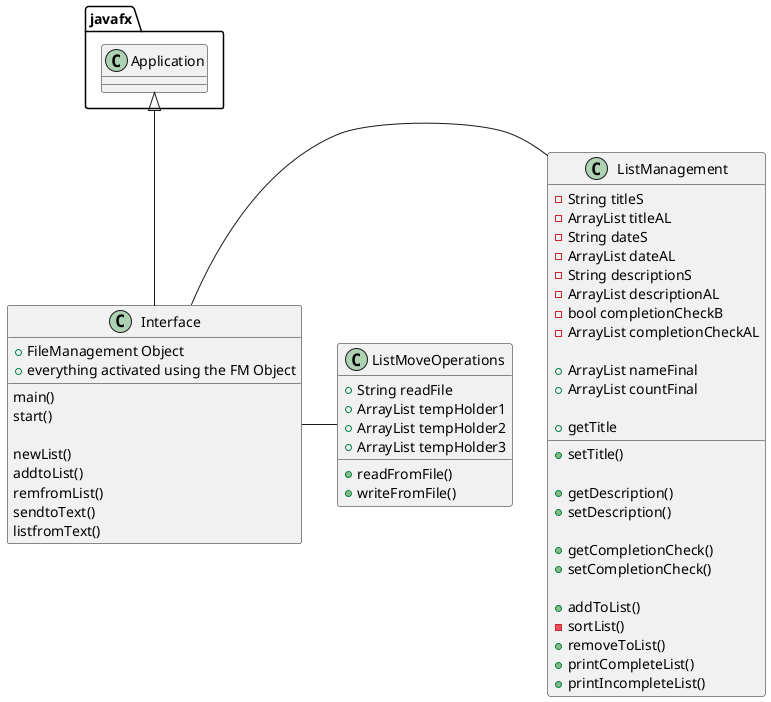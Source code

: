 @startuml
class ListManagement {


    -String titleS
    -ArrayList titleAL
    -String dateS
    -ArrayList dateAL
    -String descriptionS
    -ArrayList descriptionAL
    -bool completionCheckB
    -ArrayList completionCheckAL

    +ArrayList nameFinal
    +ArrayList countFinal

    +getTitle
    +setTitle()

    +getDescription()
    +setDescription()

    +getCompletionCheck()
    +setCompletionCheck()

    +addToList()
    -sortList()
    +removeToList()
    +printCompleteList()
    +printIncompleteList()
}

class ListMoveOperations {


    +String readFile
    +ArrayList tempHolder1
    +ArrayList tempHolder2
    +ArrayList tempHolder3

    +readFromFile()
    +writeFromFile()
}

class Interface {

    main()
    start()

    newList()
    addtoList()
    remfromList()
    sendtoText()
    listfromText()

    +FileManagement Object
  +everything activated using the FM Object
}



javafx.Application <|-- Interface
Interface - ListManagement
Interface - ListMoveOperations
@enduml